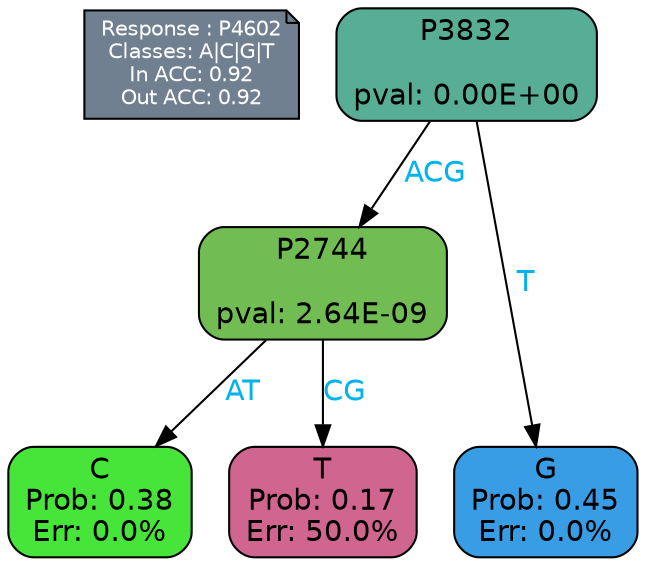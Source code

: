 digraph Tree {
node [shape=box, style="filled, rounded", color="black", fontname=helvetica] ;
graph [ranksep=equally, splines=polylines, bgcolor=transparent, dpi=600] ;
edge [fontname=helvetica] ;
LEGEND [label="Response : P4602
Classes: A|C|G|T
In ACC: 0.92
Out ACC: 0.92
",shape=note,align=left,style=filled,fillcolor="slategray",fontcolor="white",fontsize=10];1 [label="P3832

pval: 0.00E+00", fillcolor="#57ae95"] ;
2 [label="P2744

pval: 2.64E-09", fillcolor="#71bd53"] ;
3 [label="C
Prob: 0.38
Err: 0.0%", fillcolor="#47e539"] ;
4 [label="T
Prob: 0.17
Err: 50.0%", fillcolor="#d0658f"] ;
5 [label="G
Prob: 0.45
Err: 0.0%", fillcolor="#399de5"] ;
1 -> 2 [label="ACG",fontcolor=deepskyblue2] ;
1 -> 5 [label="T",fontcolor=deepskyblue2] ;
2 -> 3 [label="AT",fontcolor=deepskyblue2] ;
2 -> 4 [label="CG",fontcolor=deepskyblue2] ;
{rank = same; 3;4;5;}{rank = same; LEGEND;1;}}